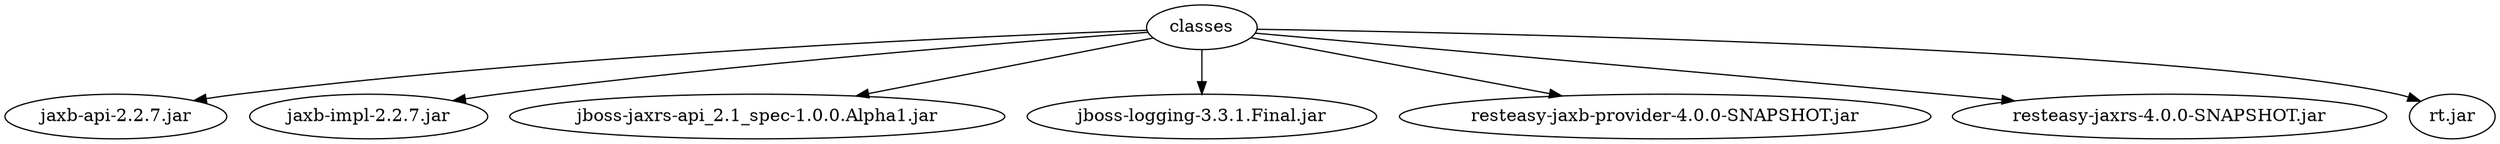 digraph "summary" {
  "classes"                                          -> "jaxb-api-2.2.7.jar";
  "classes"                                          -> "jaxb-impl-2.2.7.jar";
  "classes"                                          -> "jboss-jaxrs-api_2.1_spec-1.0.0.Alpha1.jar";
  "classes"                                          -> "jboss-logging-3.3.1.Final.jar";
  "classes"                                          -> "resteasy-jaxb-provider-4.0.0-SNAPSHOT.jar";
  "classes"                                          -> "resteasy-jaxrs-4.0.0-SNAPSHOT.jar";
  "classes"                                          -> "rt.jar";
}
